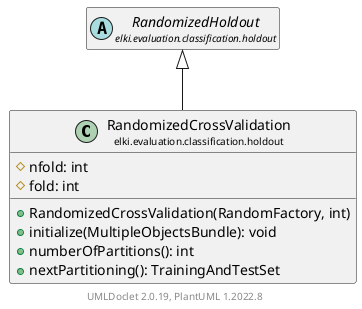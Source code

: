 @startuml
    remove .*\.(Instance|Par|Parameterizer|Factory)$
    set namespaceSeparator none
    hide empty fields
    hide empty methods

    class "<size:14>RandomizedCrossValidation\n<size:10>elki.evaluation.classification.holdout" as elki.evaluation.classification.holdout.RandomizedCrossValidation [[RandomizedCrossValidation.html]] {
        #nfold: int
        #fold: int
        +RandomizedCrossValidation(RandomFactory, int)
        +initialize(MultipleObjectsBundle): void
        +numberOfPartitions(): int
        +nextPartitioning(): TrainingAndTestSet
    }

    abstract class "<size:14>RandomizedHoldout\n<size:10>elki.evaluation.classification.holdout" as elki.evaluation.classification.holdout.RandomizedHoldout [[RandomizedHoldout.html]]
    class "<size:14>RandomizedCrossValidation.Par\n<size:10>elki.evaluation.classification.holdout" as elki.evaluation.classification.holdout.RandomizedCrossValidation.Par [[RandomizedCrossValidation.Par.html]]

    elki.evaluation.classification.holdout.RandomizedHoldout <|-- elki.evaluation.classification.holdout.RandomizedCrossValidation
    elki.evaluation.classification.holdout.RandomizedCrossValidation +-- elki.evaluation.classification.holdout.RandomizedCrossValidation.Par

    center footer UMLDoclet 2.0.19, PlantUML 1.2022.8
@enduml
